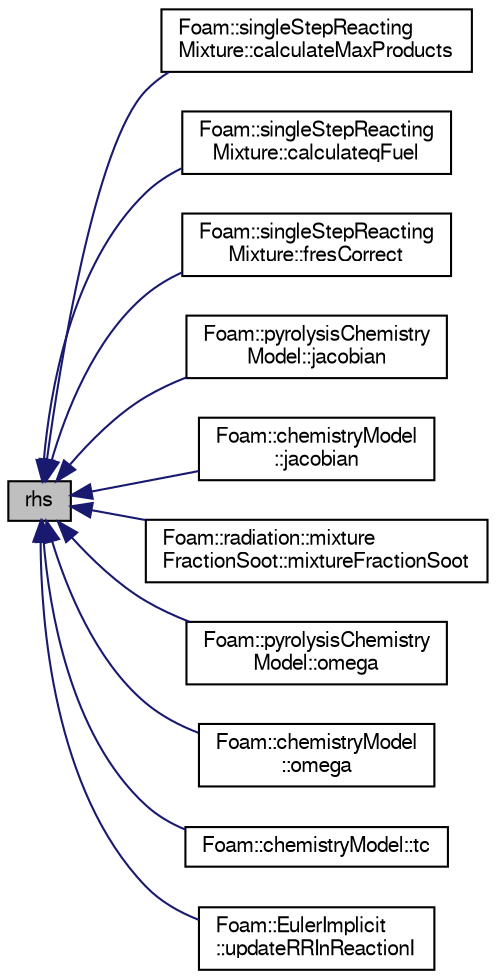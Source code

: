 digraph "rhs"
{
  bgcolor="transparent";
  edge [fontname="FreeSans",fontsize="10",labelfontname="FreeSans",labelfontsize="10"];
  node [fontname="FreeSans",fontsize="10",shape=record];
  rankdir="LR";
  Node1 [label="rhs",height=0.2,width=0.4,color="black", fillcolor="grey75", style="filled" fontcolor="black"];
  Node1 -> Node2 [dir="back",color="midnightblue",fontsize="10",style="solid",fontname="FreeSans"];
  Node2 [label="Foam::singleStepReacting\lMixture::calculateMaxProducts",height=0.2,width=0.4,color="black",URL="$a02258.html#a6b47228f15cd274354a53d39621f57c0",tooltip="Calculate maximum products at stoichiometric mixture. "];
  Node1 -> Node3 [dir="back",color="midnightblue",fontsize="10",style="solid",fontname="FreeSans"];
  Node3 [label="Foam::singleStepReacting\lMixture::calculateqFuel",height=0.2,width=0.4,color="black",URL="$a02258.html#adbb9285ec5651bbb308864af20d1916d",tooltip="Calculate qFuel. "];
  Node1 -> Node4 [dir="back",color="midnightblue",fontsize="10",style="solid",fontname="FreeSans"];
  Node4 [label="Foam::singleStepReacting\lMixture::fresCorrect",height=0.2,width=0.4,color="black",URL="$a02258.html#a105d3612693f9a241191e881a344b5cf",tooltip="Calculates the residual for all components. "];
  Node1 -> Node5 [dir="back",color="midnightblue",fontsize="10",style="solid",fontname="FreeSans"];
  Node5 [label="Foam::pyrolysisChemistry\lModel::jacobian",height=0.2,width=0.4,color="black",URL="$a01983.html#a8dbf3ce10c612a6f4bfe71ab14c4d914",tooltip="Calculate the Jacobian of the system. "];
  Node1 -> Node6 [dir="back",color="midnightblue",fontsize="10",style="solid",fontname="FreeSans"];
  Node6 [label="Foam::chemistryModel\l::jacobian",height=0.2,width=0.4,color="black",URL="$a00255.html#a8dbf3ce10c612a6f4bfe71ab14c4d914",tooltip="Calculate the Jacobian of the system. "];
  Node1 -> Node7 [dir="back",color="midnightblue",fontsize="10",style="solid",fontname="FreeSans"];
  Node7 [label="Foam::radiation::mixture\lFractionSoot::mixtureFractionSoot",height=0.2,width=0.4,color="black",URL="$a01475.html#a8b602a1a5e61ff243518f0dfd87c05dc",tooltip="Construct from components. "];
  Node1 -> Node8 [dir="back",color="midnightblue",fontsize="10",style="solid",fontname="FreeSans"];
  Node8 [label="Foam::pyrolysisChemistry\lModel::omega",height=0.2,width=0.4,color="black",URL="$a01983.html#ab342f2a4a5a8de8eb561ae07ddbc180f",tooltip="dc/dt = omega, rate of change in concentration, for each species "];
  Node1 -> Node9 [dir="back",color="midnightblue",fontsize="10",style="solid",fontname="FreeSans"];
  Node9 [label="Foam::chemistryModel\l::omega",height=0.2,width=0.4,color="black",URL="$a00255.html#acc923d3ed5bbb7e97e2eb38de0293a34",tooltip="dc/dt = omega, rate of change in concentration, for each species "];
  Node1 -> Node10 [dir="back",color="midnightblue",fontsize="10",style="solid",fontname="FreeSans"];
  Node10 [label="Foam::chemistryModel::tc",height=0.2,width=0.4,color="black",URL="$a00255.html#a692e60d08412d1cfe121b4eef97f4baf",tooltip="Return the chemical time scale. "];
  Node1 -> Node11 [dir="back",color="midnightblue",fontsize="10",style="solid",fontname="FreeSans"];
  Node11 [label="Foam::EulerImplicit\l::updateRRInReactionI",height=0.2,width=0.4,color="black",URL="$a00661.html#a634eba72d5c028e6038e59544daca359"];
}
